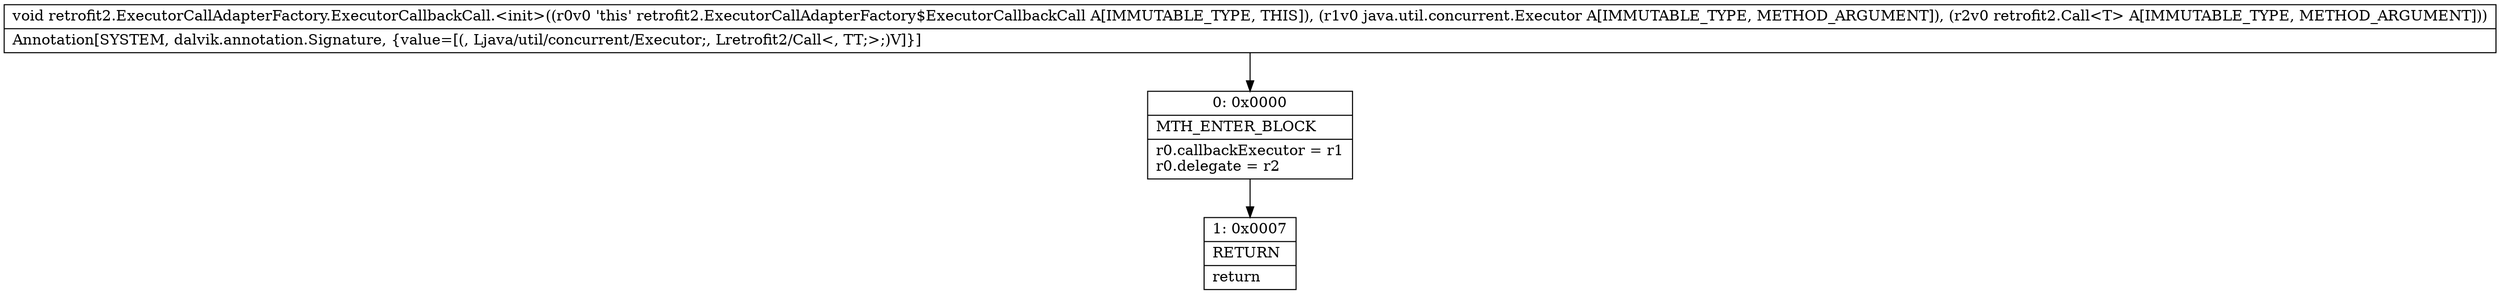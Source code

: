 digraph "CFG forretrofit2.ExecutorCallAdapterFactory.ExecutorCallbackCall.\<init\>(Ljava\/util\/concurrent\/Executor;Lretrofit2\/Call;)V" {
Node_0 [shape=record,label="{0\:\ 0x0000|MTH_ENTER_BLOCK\l|r0.callbackExecutor = r1\lr0.delegate = r2\l}"];
Node_1 [shape=record,label="{1\:\ 0x0007|RETURN\l|return\l}"];
MethodNode[shape=record,label="{void retrofit2.ExecutorCallAdapterFactory.ExecutorCallbackCall.\<init\>((r0v0 'this' retrofit2.ExecutorCallAdapterFactory$ExecutorCallbackCall A[IMMUTABLE_TYPE, THIS]), (r1v0 java.util.concurrent.Executor A[IMMUTABLE_TYPE, METHOD_ARGUMENT]), (r2v0 retrofit2.Call\<T\> A[IMMUTABLE_TYPE, METHOD_ARGUMENT]))  | Annotation[SYSTEM, dalvik.annotation.Signature, \{value=[(, Ljava\/util\/concurrent\/Executor;, Lretrofit2\/Call\<, TT;\>;)V]\}]\l}"];
MethodNode -> Node_0;
Node_0 -> Node_1;
}

